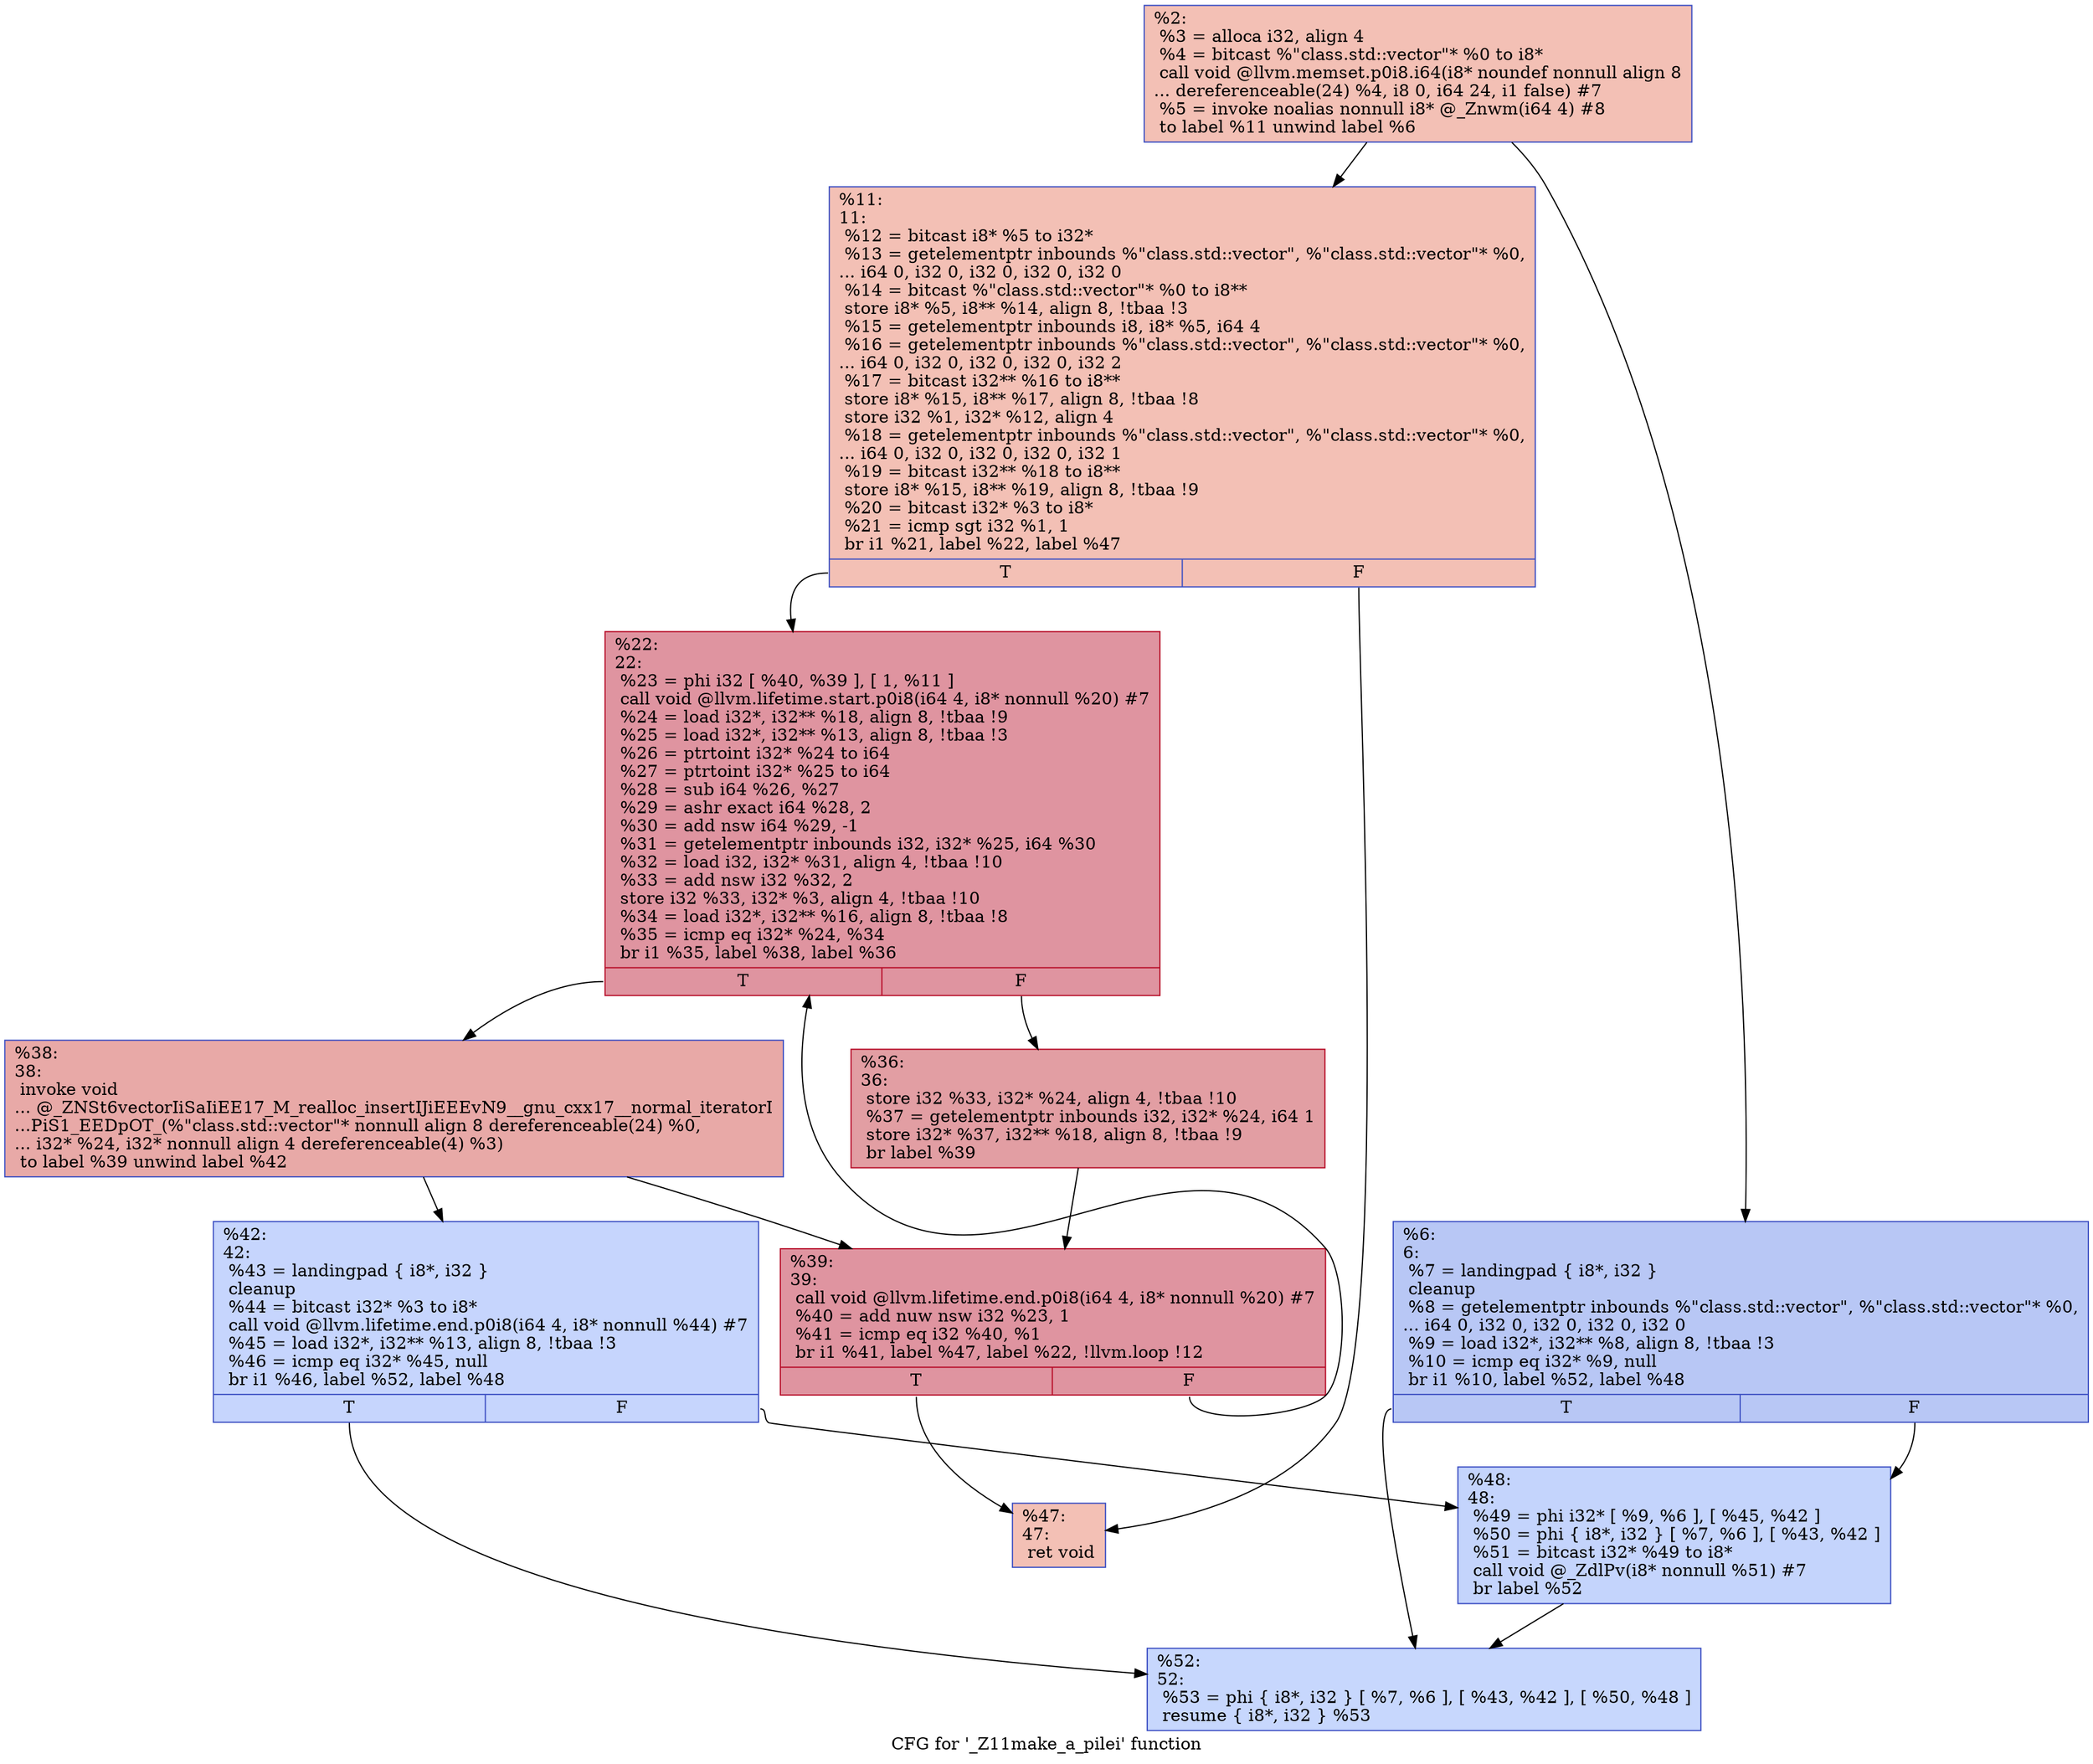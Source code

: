 digraph "CFG for '_Z11make_a_pilei' function" {
	label="CFG for '_Z11make_a_pilei' function";

	Node0x558309c340b0 [shape=record,color="#3d50c3ff", style=filled, fillcolor="#e5705870",label="{%2:\l  %3 = alloca i32, align 4\l  %4 = bitcast %\"class.std::vector\"* %0 to i8*\l  call void @llvm.memset.p0i8.i64(i8* noundef nonnull align 8\l... dereferenceable(24) %4, i8 0, i64 24, i1 false) #7\l  %5 = invoke noalias nonnull i8* @_Znwm(i64 4) #8\l          to label %11 unwind label %6\l}"];
	Node0x558309c340b0 -> Node0x558309c34c30;
	Node0x558309c340b0 -> Node0x558309c34c80;
	Node0x558309c34c80 [shape=record,color="#3d50c3ff", style=filled, fillcolor="#5f7fe870",label="{%6:\l6:                                                \l  %7 = landingpad \{ i8*, i32 \}\l          cleanup\l  %8 = getelementptr inbounds %\"class.std::vector\", %\"class.std::vector\"* %0,\l... i64 0, i32 0, i32 0, i32 0, i32 0\l  %9 = load i32*, i32** %8, align 8, !tbaa !3\l  %10 = icmp eq i32* %9, null\l  br i1 %10, label %52, label %48\l|{<s0>T|<s1>F}}"];
	Node0x558309c34c80:s0 -> Node0x558309c34860;
	Node0x558309c34c80:s1 -> Node0x558309c35fb0;
	Node0x558309c34c30 [shape=record,color="#3d50c3ff", style=filled, fillcolor="#e5705870",label="{%11:\l11:                                               \l  %12 = bitcast i8* %5 to i32*\l  %13 = getelementptr inbounds %\"class.std::vector\", %\"class.std::vector\"* %0,\l... i64 0, i32 0, i32 0, i32 0, i32 0\l  %14 = bitcast %\"class.std::vector\"* %0 to i8**\l  store i8* %5, i8** %14, align 8, !tbaa !3\l  %15 = getelementptr inbounds i8, i8* %5, i64 4\l  %16 = getelementptr inbounds %\"class.std::vector\", %\"class.std::vector\"* %0,\l... i64 0, i32 0, i32 0, i32 0, i32 2\l  %17 = bitcast i32** %16 to i8**\l  store i8* %15, i8** %17, align 8, !tbaa !8\l  store i32 %1, i32* %12, align 4\l  %18 = getelementptr inbounds %\"class.std::vector\", %\"class.std::vector\"* %0,\l... i64 0, i32 0, i32 0, i32 0, i32 1\l  %19 = bitcast i32** %18 to i8**\l  store i8* %15, i8** %19, align 8, !tbaa !9\l  %20 = bitcast i32* %3 to i8*\l  %21 = icmp sgt i32 %1, 1\l  br i1 %21, label %22, label %47\l|{<s0>T|<s1>F}}"];
	Node0x558309c34c30:s0 -> Node0x558309c371a0;
	Node0x558309c34c30:s1 -> Node0x558309c37230;
	Node0x558309c371a0 [shape=record,color="#b70d28ff", style=filled, fillcolor="#b70d2870",label="{%22:\l22:                                               \l  %23 = phi i32 [ %40, %39 ], [ 1, %11 ]\l  call void @llvm.lifetime.start.p0i8(i64 4, i8* nonnull %20) #7\l  %24 = load i32*, i32** %18, align 8, !tbaa !9\l  %25 = load i32*, i32** %13, align 8, !tbaa !3\l  %26 = ptrtoint i32* %24 to i64\l  %27 = ptrtoint i32* %25 to i64\l  %28 = sub i64 %26, %27\l  %29 = ashr exact i64 %28, 2\l  %30 = add nsw i64 %29, -1\l  %31 = getelementptr inbounds i32, i32* %25, i64 %30\l  %32 = load i32, i32* %31, align 4, !tbaa !10\l  %33 = add nsw i32 %32, 2\l  store i32 %33, i32* %3, align 4, !tbaa !10\l  %34 = load i32*, i32** %16, align 8, !tbaa !8\l  %35 = icmp eq i32* %24, %34\l  br i1 %35, label %38, label %36\l|{<s0>T|<s1>F}}"];
	Node0x558309c371a0:s0 -> Node0x558309c39420;
	Node0x558309c371a0:s1 -> Node0x558309c394b0;
	Node0x558309c394b0 [shape=record,color="#b70d28ff", style=filled, fillcolor="#be242e70",label="{%36:\l36:                                               \l  store i32 %33, i32* %24, align 4, !tbaa !10\l  %37 = getelementptr inbounds i32, i32* %24, i64 1\l  store i32* %37, i32** %18, align 8, !tbaa !9\l  br label %39\l}"];
	Node0x558309c394b0 -> Node0x558309c373a0;
	Node0x558309c39420 [shape=record,color="#3d50c3ff", style=filled, fillcolor="#ca3b3770",label="{%38:\l38:                                               \l  invoke void\l... @_ZNSt6vectorIiSaIiEE17_M_realloc_insertIJiEEEvN9__gnu_cxx17__normal_iteratorI\l...PiS1_EEDpOT_(%\"class.std::vector\"* nonnull align 8 dereferenceable(24) %0,\l... i32* %24, i32* nonnull align 4 dereferenceable(4) %3)\l          to label %39 unwind label %42\l}"];
	Node0x558309c39420 -> Node0x558309c373a0;
	Node0x558309c39420 -> Node0x558309c39960;
	Node0x558309c373a0 [shape=record,color="#b70d28ff", style=filled, fillcolor="#b70d2870",label="{%39:\l39:                                               \l  call void @llvm.lifetime.end.p0i8(i64 4, i8* nonnull %20) #7\l  %40 = add nuw nsw i32 %23, 1\l  %41 = icmp eq i32 %40, %1\l  br i1 %41, label %47, label %22, !llvm.loop !12\l|{<s0>T|<s1>F}}"];
	Node0x558309c373a0:s0 -> Node0x558309c37230;
	Node0x558309c373a0:s1 -> Node0x558309c371a0;
	Node0x558309c39960 [shape=record,color="#3d50c3ff", style=filled, fillcolor="#7ea1fa70",label="{%42:\l42:                                               \l  %43 = landingpad \{ i8*, i32 \}\l          cleanup\l  %44 = bitcast i32* %3 to i8*\l  call void @llvm.lifetime.end.p0i8(i64 4, i8* nonnull %44) #7\l  %45 = load i32*, i32** %13, align 8, !tbaa !3\l  %46 = icmp eq i32* %45, null\l  br i1 %46, label %52, label %48\l|{<s0>T|<s1>F}}"];
	Node0x558309c39960:s0 -> Node0x558309c34860;
	Node0x558309c39960:s1 -> Node0x558309c35fb0;
	Node0x558309c37230 [shape=record,color="#3d50c3ff", style=filled, fillcolor="#e5705870",label="{%47:\l47:                                               \l  ret void\l}"];
	Node0x558309c35fb0 [shape=record,color="#3d50c3ff", style=filled, fillcolor="#7a9df870",label="{%48:\l48:                                               \l  %49 = phi i32* [ %9, %6 ], [ %45, %42 ]\l  %50 = phi \{ i8*, i32 \} [ %7, %6 ], [ %43, %42 ]\l  %51 = bitcast i32* %49 to i8*\l  call void @_ZdlPv(i8* nonnull %51) #7\l  br label %52\l}"];
	Node0x558309c35fb0 -> Node0x558309c34860;
	Node0x558309c34860 [shape=record,color="#3d50c3ff", style=filled, fillcolor="#81a4fb70",label="{%52:\l52:                                               \l  %53 = phi \{ i8*, i32 \} [ %7, %6 ], [ %43, %42 ], [ %50, %48 ]\l  resume \{ i8*, i32 \} %53\l}"];
}
